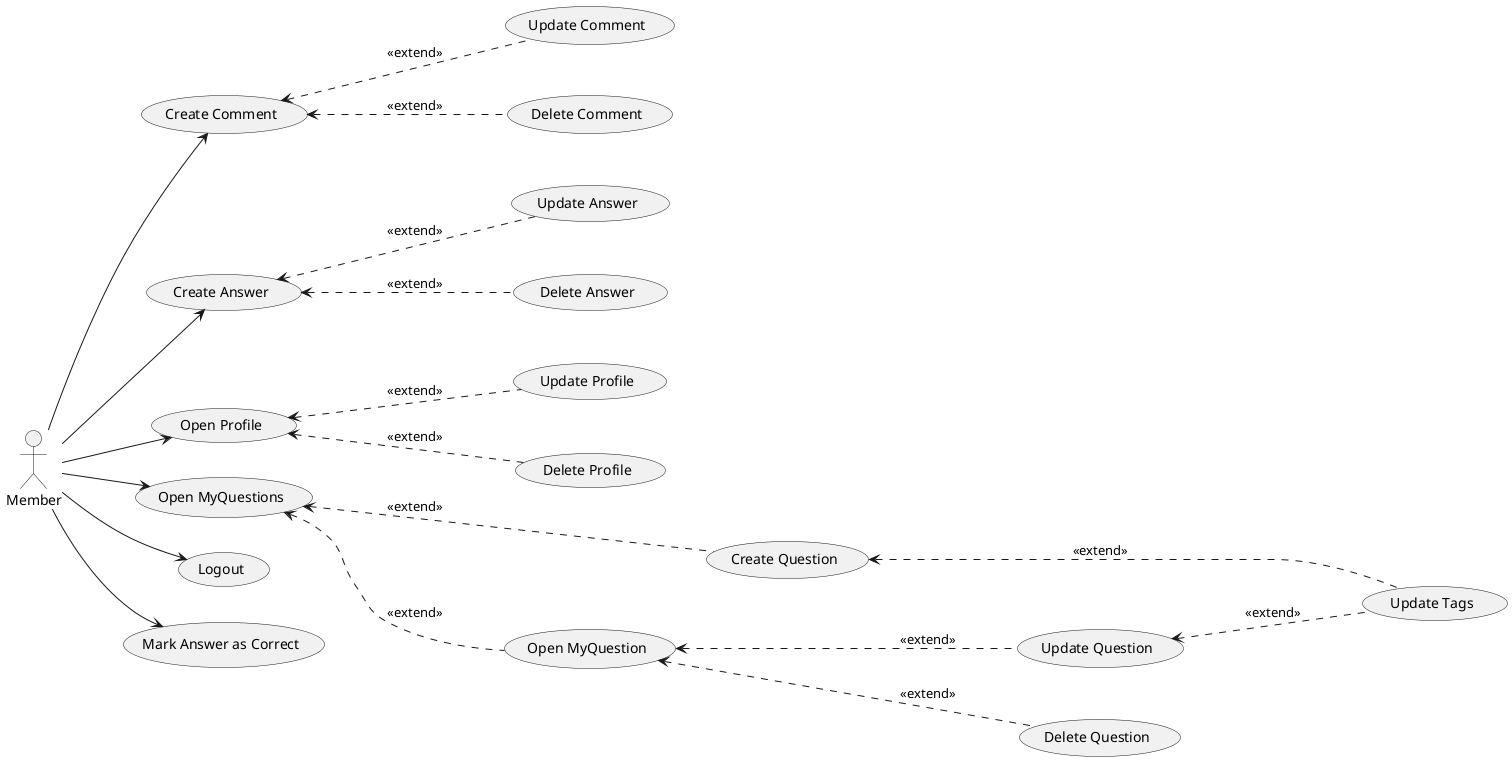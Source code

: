 @startuml

actor Member

left to right direction

(Logout) as UC2

(Open Profile) as UC4
(Update Profile) as UC5
(Delete Profile) as UC6

(Create Question) as UC8
(Delete Question) as UC9
(Update Question) as UC10
(Open MyQuestion) as UC12
(Open MyQuestions) as UC13

(Create Answer) as UC14
(Update Answer) as UC15
(Delete Answer) as UC16
(Mark Answer as Correct) as UC17

(Create Comment) as UC18
(Update Comment) as UC19
(Delete Comment) as UC20

'añadir una nueva categoria
(Update Tags) as UC21

UC8 .-up-> UC13 : <<extend>>
UC12 .-up-> UC13 : <<extend>>
UC9 .-up-> UC12 : <<extend>>
UC10 .-up-> UC12 : <<extend>>

UC21 .-up-> UC8 : <<extend>>
UC21 .-up-> UC10 : <<extend>>

UC5 .-up-> UC4 : <<extend>>
UC6 .-up-> UC4 : <<extend>>

UC15 .-up-> UC14 : <<extend>>
UC16 .-up-> UC14 : <<extend>>

UC19 .-up-> UC18 : <<extend>>
UC20 .-up-> UC18 : <<extend>>

Member --> UC2
Member --> UC4
Member --> UC13
Member --> UC14
Member --> UC17
Member --> UC18

@enduml